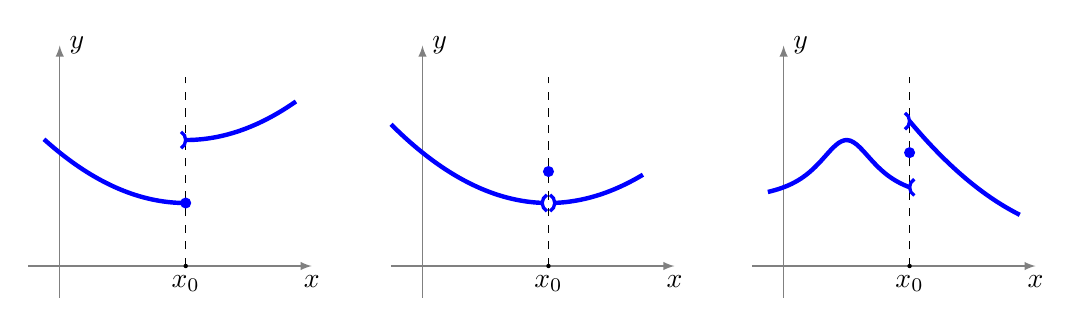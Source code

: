 \begin{tikzpicture}[scale=0.8]

      \draw[->,>=latex, gray] (-0.5,0)--(4,0) node[below,black] {$x$};
      \draw[->,>=latex, gray] (0,-0.5)--(0,3.5) node[right,black] {$y$};

	\fill (2,0) circle (1pt);
	\node[below] at (2,0) {$x_0$};
	\draw[dashed] (2,0) -- (2,3);

\begin{scope}[blue]
	\draw[ultra thick,domain=-0.25:2,smooth] plot (\x,{1+(\x-2)*(\x-2)*0.2});
	\draw[ultra thick,domain=2:3.75,smooth] plot (\x,{2+(\x-2)*(\x-2)*0.2});
	\fill (2,1) circle (2.5pt);

	\draw[very thick] (2,2) arc (0:60:0.15);
	\draw[very thick] (2,2) arc (0:-60:0.15);
\end{scope}

\end{tikzpicture}
%
\hspace{1.5em}
%
\begin{tikzpicture}[scale=0.8]

      \draw[->,>=latex, gray] (-0.5,0)--(4,0) node[below,black] {$x$};
      \draw[->,>=latex, gray] (0,-0.5)--(0,3.5) node[right,black] {$y$};

	\fill (2,0) circle (1pt);
	\node[below] at (2,0) {$x_0$};
	\draw[dashed] (2,0) -- (2,3);

\begin{scope}[blue]
	\draw[ultra thick,domain=-0.5:1.9,smooth] plot (\x,{1+(\x-2)*(\x-2)*0.2});
	\draw[ultra thick,domain=2.1:3.5,smooth] plot (\x,{1+(\x-2)*(\x-2)*0.2});

	\fill (2,1.5) circle (2.5pt);

	\draw[very thick] (2.1,1) arc (0:60:0.15);
	\draw[very thick] (2.1,1) arc (0:-60:0.15);
	\draw[very thick] (1.9,1) arc (180:120:0.15);
	\draw[very thick] (1.9,1) arc (180:240:0.15);
\end{scope}

\end{tikzpicture}
%
\hspace{1.5em}
%
\begin{tikzpicture}[scale=0.8]

      \draw[->,>=latex, gray] (-0.5,0)--(4,0) node[below,black] {$x$};
      \draw[->,>=latex, gray] (0,-0.5)--(0,3.5) node[right,black] {$y$};

	\fill (2,0) circle (1pt);
	\node[below] at (2,0) {$x_0$};
	\draw[dashed] (2,0) -- (2,3);

\begin{scope}[blue]
	\draw[ultra thick,domain=-0.25:2,smooth] plot (\x,{1+1/(1+3*(\x-1)*(\x-1))});
	\draw[ultra thick,domain=2:3.75,smooth] plot (\x,{0.5+(\x-5)*(\x-5)*0.2});
	\fill (2,1.8) circle (2.5pt);

	\draw[very thick] (2,2.3) arc (0:60:0.15);
	\draw[very thick] (2,2.3) arc (0:-60:0.15);
	\draw[very thick] (2,1.25) arc (180:120:0.15);
	\draw[very thick] (2,1.25) arc (180:240:0.15);
\end{scope}

\end{tikzpicture}
